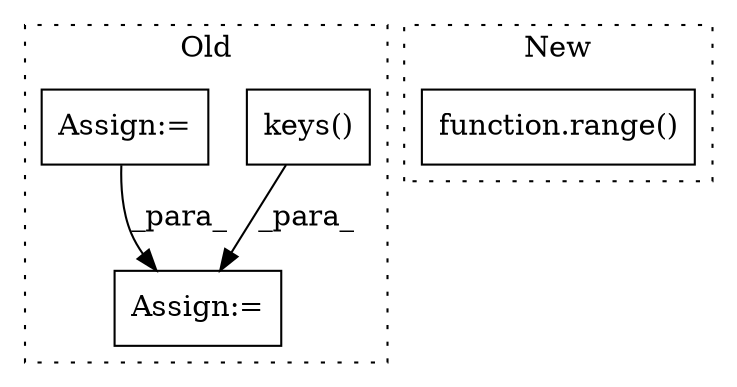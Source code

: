 digraph G {
subgraph cluster0 {
1 [label="keys()" a="75" s="9248" l="18" shape="box"];
3 [label="Assign:=" a="68" s="9574" l="3" shape="box"];
4 [label="Assign:=" a="68" s="9395" l="3" shape="box"];
label = "Old";
style="dotted";
}
subgraph cluster1 {
2 [label="function.range()" a="75" s="9461,9497" l="6,1" shape="box"];
label = "New";
style="dotted";
}
1 -> 3 [label="_para_"];
4 -> 3 [label="_para_"];
}